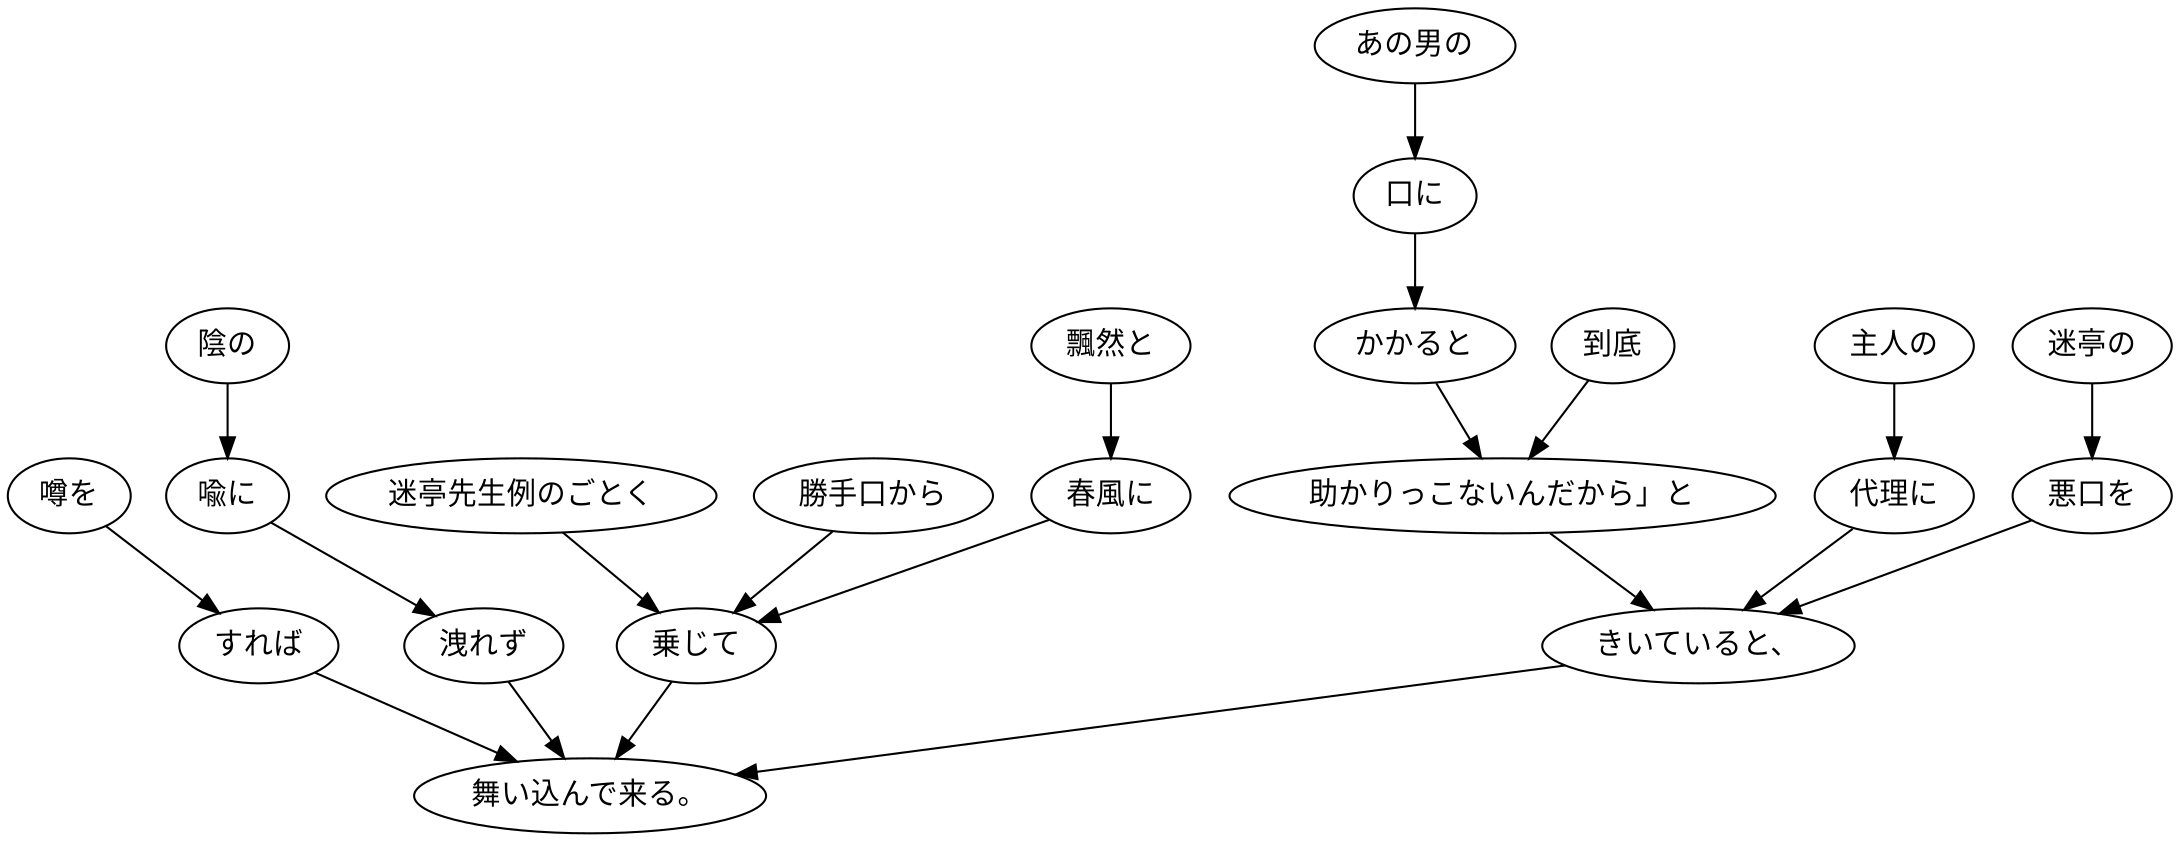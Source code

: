 digraph graph2454 {
	node0 [label="あの男の"];
	node1 [label="口に"];
	node2 [label="かかると"];
	node3 [label="到底"];
	node4 [label="助かりっこないんだから」と"];
	node5 [label="主人の"];
	node6 [label="代理に"];
	node7 [label="迷亭の"];
	node8 [label="悪口を"];
	node9 [label="きいていると、"];
	node10 [label="噂を"];
	node11 [label="すれば"];
	node12 [label="陰の"];
	node13 [label="喩に"];
	node14 [label="洩れず"];
	node15 [label="迷亭先生例のごとく"];
	node16 [label="勝手口から"];
	node17 [label="飄然と"];
	node18 [label="春風に"];
	node19 [label="乗じて"];
	node20 [label="舞い込んで来る。"];
	node0 -> node1;
	node1 -> node2;
	node2 -> node4;
	node3 -> node4;
	node4 -> node9;
	node5 -> node6;
	node6 -> node9;
	node7 -> node8;
	node8 -> node9;
	node9 -> node20;
	node10 -> node11;
	node11 -> node20;
	node12 -> node13;
	node13 -> node14;
	node14 -> node20;
	node15 -> node19;
	node16 -> node19;
	node17 -> node18;
	node18 -> node19;
	node19 -> node20;
}
